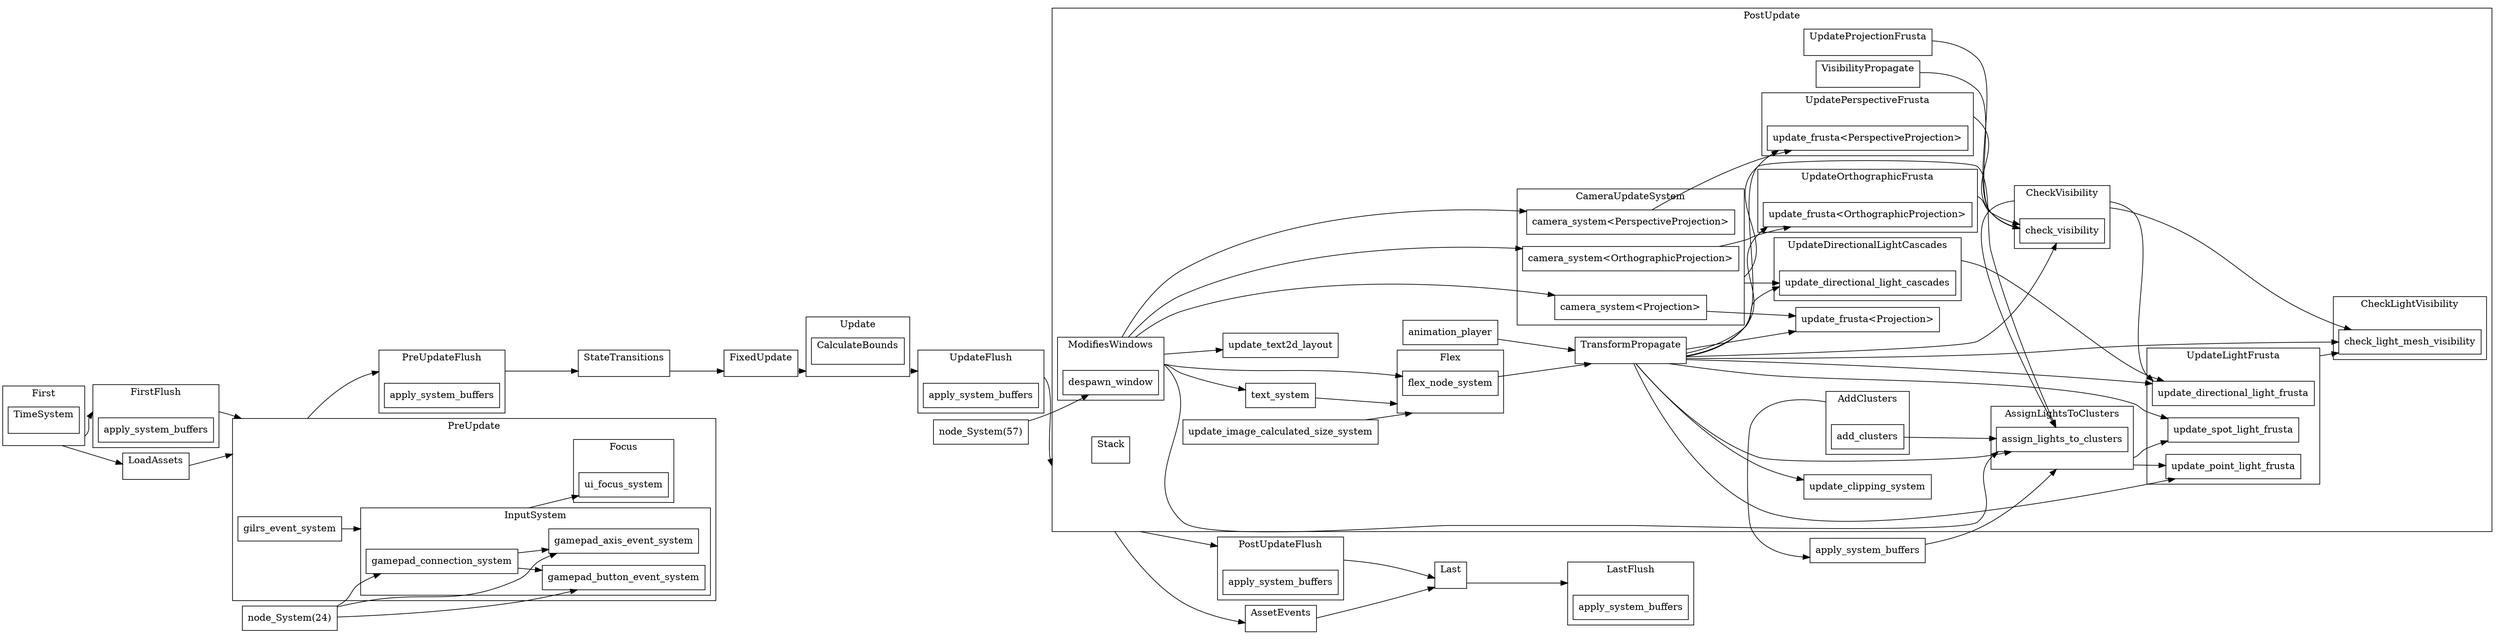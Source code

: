 digraph "schedule" {
	"splines"="spline";
	"compound"="true";
	"rankdir"="LR";
	node ["shape"="box"];
	subgraph "clusternode_Set(1)" {
		"label"="FirstFlush";
		"set_marker_node_Set(1)" ["style"="invis", "label"="", "height"="0", "shape"="point"]
		"node_System(0)" ["label"="apply_system_buffers"]
	}
	
	subgraph "clusternode_Set(2)" {
		"label"="PreUpdateFlush";
		"set_marker_node_Set(2)" ["style"="invis", "label"="", "height"="0", "shape"="point"]
		"node_System(1)" ["label"="apply_system_buffers"]
	}
	
	subgraph "clusternode_Set(3)" {
		"label"="UpdateFlush";
		"set_marker_node_Set(3)" ["style"="invis", "label"="", "height"="0", "shape"="point"]
		"node_System(2)" ["label"="apply_system_buffers"]
	}
	
	subgraph "clusternode_Set(4)" {
		"label"="PostUpdateFlush";
		"set_marker_node_Set(4)" ["style"="invis", "label"="", "height"="0", "shape"="point"]
		"node_System(3)" ["label"="apply_system_buffers"]
	}
	
	subgraph "clusternode_Set(5)" {
		"label"="LastFlush";
		"set_marker_node_Set(5)" ["style"="invis", "label"="", "height"="0", "shape"="point"]
		"node_System(4)" ["label"="apply_system_buffers"]
	}
	
	subgraph "clusternode_Set(6)" {
		"label"="First";
		"set_marker_node_Set(6)" ["style"="invis", "label"="", "height"="0", "shape"="point"]
		subgraph "clusternode_Set(16)" {
			"label"="TimeSystem";
			"set_marker_node_Set(16)" ["style"="invis", "label"="", "height"="0", "shape"="point"]
		}
		
	}
	
	subgraph "clusternode_Set(7)" {
		"label"="PreUpdate";
		"set_marker_node_Set(7)" ["style"="invis", "label"="", "height"="0", "shape"="point"]
		subgraph "clusternode_Set(24)" {
			"label"="InputSystem";
			"set_marker_node_Set(24)" ["style"="invis", "label"="", "height"="0", "shape"="point"]
			"node_System(25)" ["label"="gamepad_connection_system"]
			"node_System(26)" ["label"="gamepad_button_event_system"]
			"node_System(27)" ["label"="gamepad_axis_event_system"]
		}
		
		subgraph "clusternode_Set(115)" {
			"label"="Focus";
			"set_marker_node_Set(115)" ["style"="invis", "label"="", "height"="0", "shape"="point"]
			"node_System(94)" ["label"="ui_focus_system"]
		}
		
		"node_System(130)" ["label"="gilrs_event_system"]
	}
	
	subgraph "clusternode_Set(8)" {
		"label"="StateTransitions";
		"set_marker_node_Set(8)" ["style"="invis", "label"="", "height"="0", "shape"="point"]
	}
	
	subgraph "clusternode_Set(9)" {
		"label"="FixedUpdate";
		"set_marker_node_Set(9)" ["style"="invis", "label"="", "height"="0", "shape"="point"]
	}
	
	subgraph "clusternode_Set(10)" {
		"label"="Update";
		"set_marker_node_Set(10)" ["style"="invis", "label"="", "height"="0", "shape"="point"]
		subgraph "clusternode_Set(81)" {
			"label"="CalculateBounds";
			"set_marker_node_Set(81)" ["style"="invis", "label"="", "height"="0", "shape"="point"]
		}
		
	}
	
	subgraph "clusternode_Set(11)" {
		"label"="PostUpdate";
		"set_marker_node_Set(11)" ["style"="invis", "label"="", "height"="0", "shape"="point"]
		subgraph "clusternode_Set(20)" {
			"label"="TransformPropagate";
			"set_marker_node_Set(20)" ["style"="invis", "label"="", "height"="0", "shape"="point"]
		}
		
		subgraph "clusternode_Set(70)" {
			"label"="ModifiesWindows";
			"set_marker_node_Set(70)" ["style"="invis", "label"="", "height"="0", "shape"="point"]
			"node_System(58)" ["label"="despawn_window"]
		}
		
		subgraph "clusternode_Set(77)" {
			"label"="CameraUpdateSystem";
			"set_marker_node_Set(77)" ["style"="invis", "label"="", "height"="0", "shape"="point"]
			"node_System(63)" ["label"="camera_system<Projection>"]
			"node_System(64)" ["label"="camera_system<OrthographicProjection>"]
			"node_System(65)" ["label"="camera_system<PerspectiveProjection>"]
		}
		
		subgraph "clusternode_Set(82)" {
			"label"="UpdateOrthographicFrusta";
			"set_marker_node_Set(82)" ["style"="invis", "label"="", "height"="0", "shape"="point"]
			"node_System(67)" ["label"="update_frusta<OrthographicProjection>"]
		}
		
		subgraph "clusternode_Set(83)" {
			"label"="UpdatePerspectiveFrusta";
			"set_marker_node_Set(83)" ["style"="invis", "label"="", "height"="0", "shape"="point"]
			"node_System(68)" ["label"="update_frusta<PerspectiveProjection>"]
		}
		
		subgraph "clusternode_Set(84)" {
			"label"="UpdateProjectionFrusta";
			"set_marker_node_Set(84)" ["style"="invis", "label"="", "height"="0", "shape"="point"]
		}
		
		subgraph "clusternode_Set(85)" {
			"label"="CheckVisibility";
			"set_marker_node_Set(85)" ["style"="invis", "label"="", "height"="0", "shape"="point"]
			"node_System(71)" ["label"="check_visibility"]
		}
		
		subgraph "clusternode_Set(86)" {
			"label"="VisibilityPropagate";
			"set_marker_node_Set(86)" ["style"="invis", "label"="", "height"="0", "shape"="point"]
		}
		
		subgraph "clusternode_Set(116)" {
			"label"="Flex";
			"set_marker_node_Set(116)" ["style"="invis", "label"="", "height"="0", "shape"="point"]
			"node_System(97)" ["label"="flex_node_system"]
		}
		
		subgraph "clusternode_Set(117)" {
			"label"="Stack";
			"set_marker_node_Set(117)" ["style"="invis", "label"="", "height"="0", "shape"="point"]
		}
		
		subgraph "clusternode_Set(127)" {
			"label"="AddClusters";
			"set_marker_node_Set(127)" ["style"="invis", "label"="", "height"="0", "shape"="point"]
			"node_System(103)" ["label"="add_clusters"]
		}
		
		subgraph "clusternode_Set(128)" {
			"label"="UpdateLightFrusta";
			"set_marker_node_Set(128)" ["style"="invis", "label"="", "height"="0", "shape"="point"]
			"node_System(107)" ["label"="update_directional_light_frusta"]
			"node_System(108)" ["label"="update_point_light_frusta"]
			"node_System(109)" ["label"="update_spot_light_frusta"]
		}
		
		subgraph "clusternode_Set(129)" {
			"label"="AssignLightsToClusters";
			"set_marker_node_Set(129)" ["style"="invis", "label"="", "height"="0", "shape"="point"]
			"node_System(105)" ["label"="assign_lights_to_clusters"]
		}
		
		subgraph "clusternode_Set(130)" {
			"label"="CheckLightVisibility";
			"set_marker_node_Set(130)" ["style"="invis", "label"="", "height"="0", "shape"="point"]
			"node_System(110)" ["label"="check_light_mesh_visibility"]
		}
		
		subgraph "clusternode_Set(131)" {
			"label"="UpdateDirectionalLightCascades";
			"set_marker_node_Set(131)" ["style"="invis", "label"="", "height"="0", "shape"="point"]
			"node_System(106)" ["label"="update_directional_light_cascades"]
		}
		
		"node_System(69)" ["label"="update_frusta<Projection>"]
		"node_System(93)" ["label"="update_text2d_layout"]
		"node_System(95)" ["label"="text_system"]
		"node_System(96)" ["label"="update_image_calculated_size_system"]
		"node_System(99)" ["label"="update_clipping_system"]
		"node_System(134)" ["label"="animation_player"]
	}
	
	subgraph "clusternode_Set(12)" {
		"label"="Last";
		"set_marker_node_Set(12)" ["style"="invis", "label"="", "height"="0", "shape"="point"]
	}
	
	subgraph "clusternode_Set(58)" {
		"label"="LoadAssets";
		"set_marker_node_Set(58)" ["style"="invis", "label"="", "height"="0", "shape"="point"]
	}
	
	subgraph "clusternode_Set(59)" {
		"label"="AssetEvents";
		"set_marker_node_Set(59)" ["style"="invis", "label"="", "height"="0", "shape"="point"]
	}
	
	"node_System(104)" ["label"="apply_system_buffers"]
	"set_marker_node_Set(6)" -> "set_marker_node_Set(1)" ["lhead"="clusternode_Set(1)", "ltail"="clusternode_Set(6)"]
	"set_marker_node_Set(1)" -> "set_marker_node_Set(7)" ["lhead"="clusternode_Set(7)", "ltail"="clusternode_Set(1)"]
	"set_marker_node_Set(7)" -> "set_marker_node_Set(2)" ["lhead"="clusternode_Set(2)", "ltail"="clusternode_Set(7)"]
	"set_marker_node_Set(2)" -> "set_marker_node_Set(8)" ["lhead"="clusternode_Set(8)", "ltail"="clusternode_Set(2)"]
	"set_marker_node_Set(8)" -> "set_marker_node_Set(9)" ["lhead"="clusternode_Set(9)", "ltail"="clusternode_Set(8)"]
	"set_marker_node_Set(9)" -> "set_marker_node_Set(10)" ["lhead"="clusternode_Set(10)", "ltail"="clusternode_Set(9)"]
	"set_marker_node_Set(10)" -> "set_marker_node_Set(3)" ["lhead"="clusternode_Set(3)", "ltail"="clusternode_Set(10)"]
	"set_marker_node_Set(3)" -> "set_marker_node_Set(11)" ["lhead"="clusternode_Set(11)", "ltail"="clusternode_Set(3)"]
	"set_marker_node_Set(11)" -> "set_marker_node_Set(4)" ["lhead"="clusternode_Set(4)", "ltail"="clusternode_Set(11)"]
	"set_marker_node_Set(4)" -> "set_marker_node_Set(12)" ["lhead"="clusternode_Set(12)", "ltail"="clusternode_Set(4)"]
	"set_marker_node_Set(12)" -> "set_marker_node_Set(5)" ["lhead"="clusternode_Set(5)", "ltail"="clusternode_Set(12)"]
	"node_System(24)" -> "node_System(25)" ["lhead"="", "ltail"=""]
	"node_System(24)" -> "node_System(26)" ["lhead"="", "ltail"=""]
	"node_System(25)" -> "node_System(26)" ["lhead"="", "ltail"=""]
	"node_System(24)" -> "node_System(27)" ["lhead"="", "ltail"=""]
	"node_System(25)" -> "node_System(27)" ["lhead"="", "ltail"=""]
	"set_marker_node_Set(58)" -> "set_marker_node_Set(7)" ["lhead"="clusternode_Set(7)", "ltail"="clusternode_Set(58)"]
	"set_marker_node_Set(6)" -> "set_marker_node_Set(58)" ["lhead"="clusternode_Set(58)", "ltail"="clusternode_Set(6)"]
	"set_marker_node_Set(11)" -> "set_marker_node_Set(59)" ["lhead"="clusternode_Set(59)", "ltail"="clusternode_Set(11)"]
	"set_marker_node_Set(59)" -> "set_marker_node_Set(12)" ["lhead"="clusternode_Set(12)", "ltail"="clusternode_Set(59)"]
	"node_System(57)" -> "node_System(58)" ["lhead"="", "ltail"=""]
	"set_marker_node_Set(70)" -> "node_System(63)" ["lhead"="", "ltail"="clusternode_Set(70)"]
	"set_marker_node_Set(70)" -> "node_System(64)" ["lhead"="", "ltail"="clusternode_Set(70)"]
	"set_marker_node_Set(70)" -> "node_System(65)" ["lhead"="", "ltail"="clusternode_Set(70)"]
	"node_System(64)" -> "node_System(67)" ["lhead"="", "ltail"=""]
	"set_marker_node_Set(20)" -> "node_System(67)" ["lhead"="", "ltail"="clusternode_Set(20)"]
	"node_System(65)" -> "node_System(68)" ["lhead"="", "ltail"=""]
	"set_marker_node_Set(20)" -> "node_System(68)" ["lhead"="", "ltail"="clusternode_Set(20)"]
	"node_System(63)" -> "node_System(69)" ["lhead"="", "ltail"=""]
	"set_marker_node_Set(20)" -> "node_System(69)" ["lhead"="", "ltail"="clusternode_Set(20)"]
	"set_marker_node_Set(82)" -> "node_System(71)" ["lhead"="", "ltail"="clusternode_Set(82)"]
	"set_marker_node_Set(83)" -> "node_System(71)" ["lhead"="", "ltail"="clusternode_Set(83)"]
	"set_marker_node_Set(84)" -> "node_System(71)" ["lhead"="", "ltail"="clusternode_Set(84)"]
	"set_marker_node_Set(86)" -> "node_System(71)" ["lhead"="", "ltail"="clusternode_Set(86)"]
	"set_marker_node_Set(20)" -> "node_System(71)" ["lhead"="", "ltail"="clusternode_Set(20)"]
	"set_marker_node_Set(70)" -> "node_System(93)" ["lhead"="", "ltail"="clusternode_Set(70)"]
	"set_marker_node_Set(24)" -> "node_System(94)" ["lhead"="", "ltail"="clusternode_Set(24)"]
	"node_System(95)" -> "set_marker_node_Set(116)" ["lhead"="clusternode_Set(116)", "ltail"=""]
	"set_marker_node_Set(70)" -> "node_System(95)" ["lhead"="", "ltail"="clusternode_Set(70)"]
	"node_System(96)" -> "set_marker_node_Set(116)" ["lhead"="clusternode_Set(116)", "ltail"=""]
	"node_System(97)" -> "set_marker_node_Set(20)" ["lhead"="clusternode_Set(20)", "ltail"=""]
	"set_marker_node_Set(70)" -> "node_System(97)" ["lhead"="", "ltail"="clusternode_Set(70)"]
	"set_marker_node_Set(20)" -> "node_System(99)" ["lhead"="", "ltail"="clusternode_Set(20)"]
	"node_System(103)" -> "node_System(105)" ["lhead"="", "ltail"=""]
	"set_marker_node_Set(127)" -> "node_System(104)" ["lhead"="", "ltail"="clusternode_Set(127)"]
	"node_System(104)" -> "set_marker_node_Set(129)" ["lhead"="clusternode_Set(129)", "ltail"=""]
	"set_marker_node_Set(20)" -> "node_System(105)" ["lhead"="", "ltail"="clusternode_Set(20)"]
	"set_marker_node_Set(85)" -> "node_System(105)" ["lhead"="", "ltail"="clusternode_Set(85)"]
	"set_marker_node_Set(77)" -> "node_System(105)" ["lhead"="", "ltail"="clusternode_Set(77)"]
	"set_marker_node_Set(70)" -> "node_System(105)" ["lhead"="", "ltail"="clusternode_Set(70)"]
	"set_marker_node_Set(20)" -> "node_System(106)" ["lhead"="", "ltail"="clusternode_Set(20)"]
	"set_marker_node_Set(77)" -> "node_System(106)" ["lhead"="", "ltail"="clusternode_Set(77)"]
	"set_marker_node_Set(85)" -> "node_System(107)" ["lhead"="", "ltail"="clusternode_Set(85)"]
	"set_marker_node_Set(20)" -> "node_System(107)" ["lhead"="", "ltail"="clusternode_Set(20)"]
	"set_marker_node_Set(131)" -> "node_System(107)" ["lhead"="", "ltail"="clusternode_Set(131)"]
	"set_marker_node_Set(20)" -> "node_System(108)" ["lhead"="", "ltail"="clusternode_Set(20)"]
	"set_marker_node_Set(129)" -> "node_System(108)" ["lhead"="", "ltail"="clusternode_Set(129)"]
	"set_marker_node_Set(20)" -> "node_System(109)" ["lhead"="", "ltail"="clusternode_Set(20)"]
	"set_marker_node_Set(129)" -> "node_System(109)" ["lhead"="", "ltail"="clusternode_Set(129)"]
	"set_marker_node_Set(20)" -> "node_System(110)" ["lhead"="", "ltail"="clusternode_Set(20)"]
	"set_marker_node_Set(128)" -> "node_System(110)" ["lhead"="", "ltail"="clusternode_Set(128)"]
	"set_marker_node_Set(85)" -> "node_System(110)" ["lhead"="", "ltail"="clusternode_Set(85)"]
	"node_System(130)" -> "set_marker_node_Set(24)" ["lhead"="clusternode_Set(24)", "ltail"=""]
	"node_System(134)" -> "set_marker_node_Set(20)" ["lhead"="clusternode_Set(20)", "ltail"=""]
}
